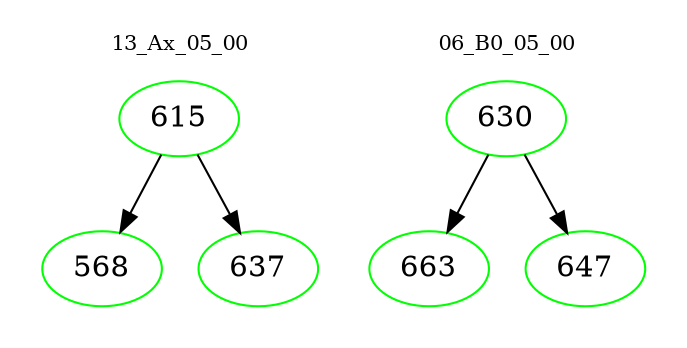 digraph{
subgraph cluster_0 {
color = white
label = "13_Ax_05_00";
fontsize=10;
T0_615 [label="615", color="green"]
T0_615 -> T0_568 [color="black"]
T0_568 [label="568", color="green"]
T0_615 -> T0_637 [color="black"]
T0_637 [label="637", color="green"]
}
subgraph cluster_1 {
color = white
label = "06_B0_05_00";
fontsize=10;
T1_630 [label="630", color="green"]
T1_630 -> T1_663 [color="black"]
T1_663 [label="663", color="green"]
T1_630 -> T1_647 [color="black"]
T1_647 [label="647", color="green"]
}
}
